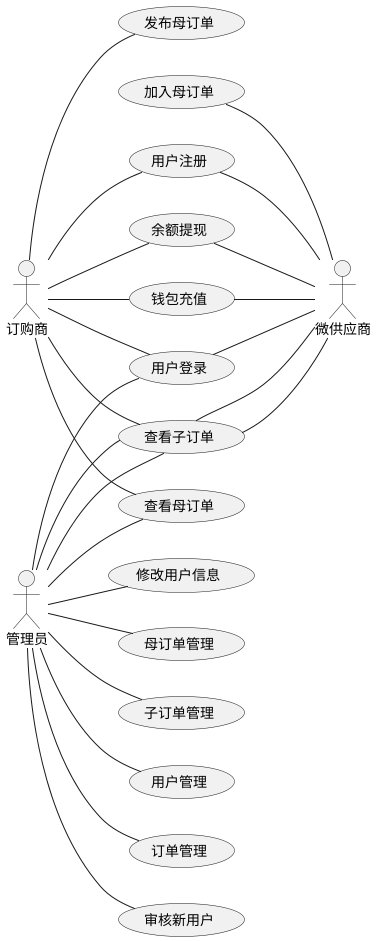 @startuml

''' 布局信息
left to right direction

''' 以下部分描述了各个角色
:微供应商: as MiniProvider
:订购商: as Client
:管理员: as Admin
' :授信系统: as CreditSys
' :资金系统: as FundSys

''' 以下部分描述了各个用例
''' 注意由于使用了从左到右布局, 故连线方向up down等需旋转90度

MiniProvider -up- (用户登录)
MiniProvider -up- (用户注册)
MiniProvider -up- (查看子订单)
MiniProvider -up- (加入母订单)
MiniProvider -up- (查看子订单)
MiniProvider -up- (钱包充值)
MiniProvider -up- (余额提现)

together {
	Admin -- (修改用户信息)
	Admin -- (母订单管理)
	Admin -- (子订单管理)
	Admin -- (用户管理)
	Admin -- (订单管理)
    Admin -- (用户登录)
    Admin -- (查看子订单)
    Admin -- (查看母订单)
    Admin -- (审核新用户)
    Admin  -- (查看子订单)
}

Client -- (用户登录)
Client -- (用户注册)
Client -- (发布母订单)
Client -- (查看母订单)
Client -- (钱包充值)
Client -- (余额提现)
Client -- (查看子订单)

''' 用于控制布局的连线, 不显示

@enduml